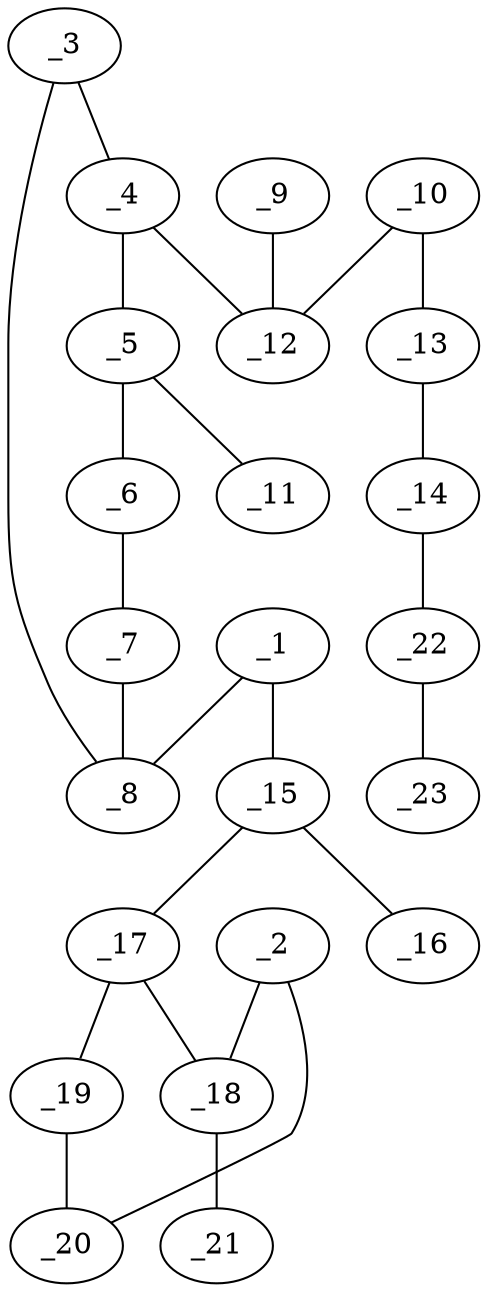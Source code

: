 graph molid639472 {
	_1	 [charge=0,
		chem=4,
		symbol="N  ",
		x="5.4641",
		y="-1.8988"];
	_8	 [charge=0,
		chem=1,
		symbol="C  ",
		x="4.5981",
		y="-1.3988"];
	_1 -- _8	 [valence=1];
	_15	 [charge=0,
		chem=1,
		symbol="C  ",
		x="5.4641",
		y="-2.8988"];
	_1 -- _15	 [valence=1];
	_2	 [charge=0,
		chem=2,
		symbol="O  ",
		x="7.9128",
		y="-3.7352"];
	_18	 [charge=0,
		chem=1,
		symbol="C  ",
		x="7.2437",
		y="-2.992"];
	_2 -- _18	 [valence=1];
	_20	 [charge=0,
		chem=1,
		symbol="C  ",
		x="7.4128",
		y="-4.6012"];
	_2 -- _20	 [valence=1];
	_3	 [charge=0,
		chem=1,
		symbol="C  ",
		x="4.5981",
		y="-0.3988"];
	_4	 [charge=0,
		chem=1,
		symbol="C  ",
		x="3.7321",
		y="0.1012"];
	_3 -- _4	 [valence=2];
	_3 -- _8	 [valence=1];
	_5	 [charge=0,
		chem=1,
		symbol="C  ",
		x="2.866",
		y="-0.3988"];
	_4 -- _5	 [valence=1];
	_12	 [charge=0,
		chem=1,
		symbol="C  ",
		x="3.7321",
		y="1.1012"];
	_4 -- _12	 [valence=1];
	_6	 [charge=0,
		chem=1,
		symbol="C  ",
		x="2.866",
		y="-1.3988"];
	_5 -- _6	 [valence=2];
	_11	 [charge=0,
		chem=7,
		symbol="Cl ",
		x=2,
		y="0.1012"];
	_5 -- _11	 [valence=1];
	_7	 [charge=0,
		chem=1,
		symbol="C  ",
		x="3.732",
		y="-1.8988"];
	_6 -- _7	 [valence=1];
	_7 -- _8	 [valence=2];
	_9	 [charge=0,
		chem=2,
		symbol="O  ",
		x="2.866",
		y="1.6012"];
	_9 -- _12	 [valence=2];
	_10	 [charge=0,
		chem=2,
		symbol="O  ",
		x="4.5981",
		y="1.6012"];
	_10 -- _12	 [valence=1];
	_13	 [charge=0,
		chem=1,
		symbol="C  ",
		x="4.5981",
		y="2.6012"];
	_10 -- _13	 [valence=1];
	_14	 [charge=0,
		chem=1,
		symbol="C  ",
		x="5.4641",
		y="3.1012"];
	_13 -- _14	 [valence=1];
	_22	 [charge=0,
		chem=5,
		symbol="S  ",
		x="5.4641",
		y="4.1012"];
	_14 -- _22	 [valence=1];
	_16	 [charge=0,
		chem=5,
		symbol="S  ",
		x="4.5981",
		y="-3.3988"];
	_15 -- _16	 [valence=2];
	_17	 [charge=0,
		chem=1,
		symbol="C  ",
		x="6.3301",
		y="-3.3988"];
	_15 -- _17	 [valence=1];
	_17 -- _18	 [valence=2];
	_19	 [charge=0,
		chem=1,
		symbol="C  ",
		x="6.4346",
		y="-4.3933"];
	_17 -- _19	 [valence=1];
	_21	 [charge=0,
		chem=1,
		symbol="C  ",
		x="7.4516",
		y="-2.0139"];
	_18 -- _21	 [valence=1];
	_19 -- _20	 [valence=2];
	_23	 [charge=0,
		chem=1,
		symbol="C  ",
		x="6.3301",
		y="4.6012"];
	_22 -- _23	 [valence=1];
}
